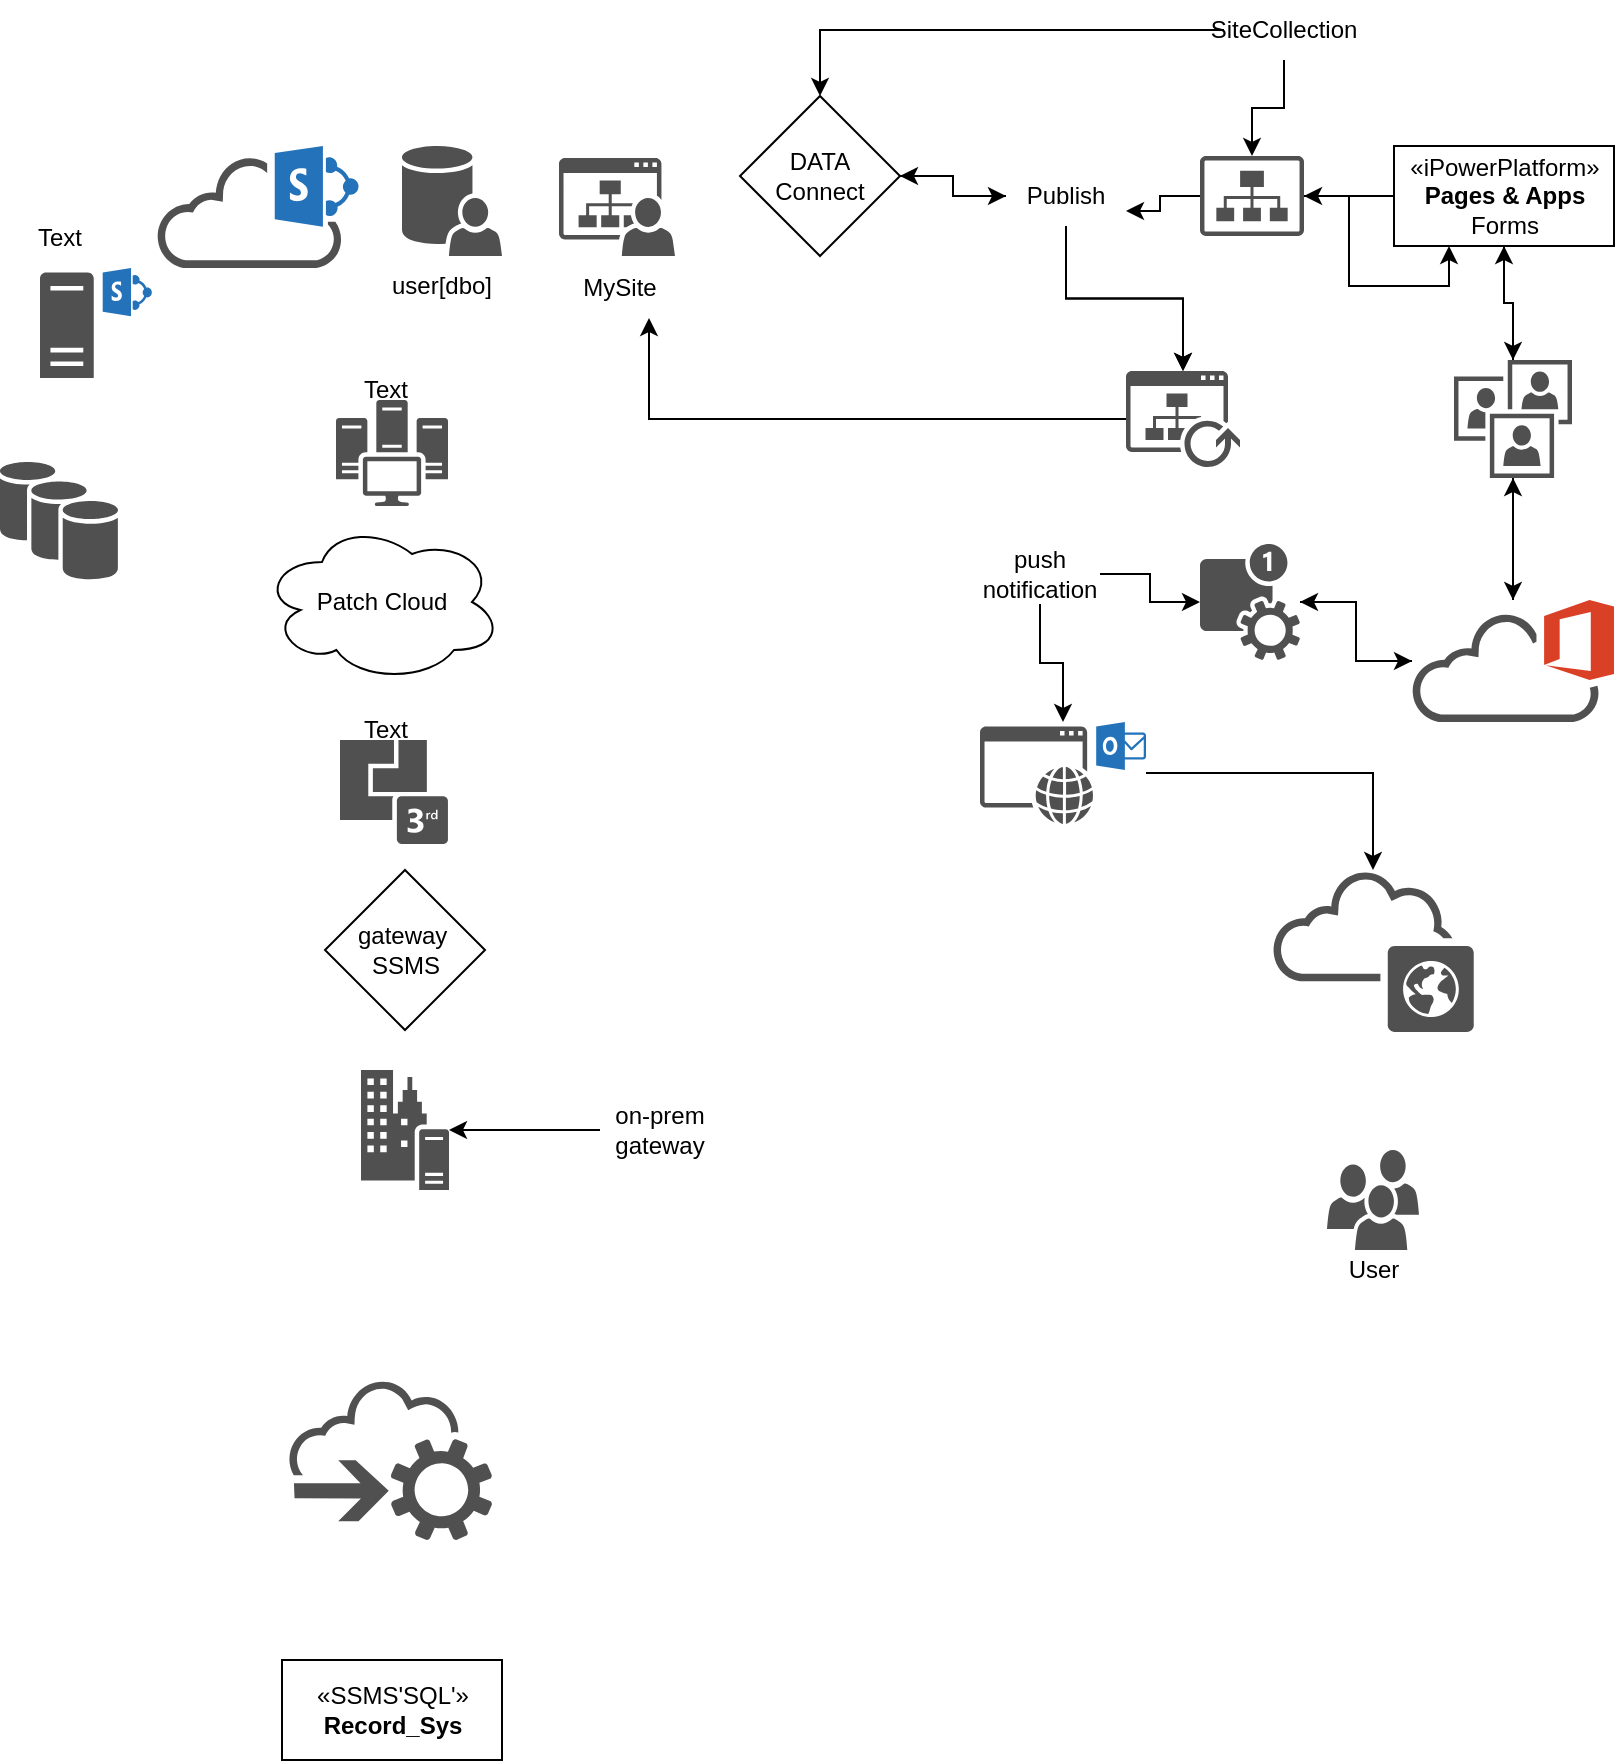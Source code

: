 <mxfile version="20.2.8" type="github">
  <diagram id="MoQ36Po8Mup_CEjHtnbm" name="Page-1">
    <mxGraphModel dx="1038" dy="579" grid="1" gridSize="10" guides="1" tooltips="1" connect="1" arrows="1" fold="1" page="1" pageScale="1" pageWidth="827" pageHeight="1169" math="0" shadow="0">
      <root>
        <mxCell id="0" />
        <mxCell id="1" parent="0" />
        <mxCell id="HtQoKGEl51CeDzkosziY-84" style="edgeStyle=orthogonalEdgeStyle;rounded=0;orthogonalLoop=1;jettySize=auto;html=1;" edge="1" parent="1" source="HtQoKGEl51CeDzkosziY-5" target="HtQoKGEl51CeDzkosziY-49">
          <mxGeometry relative="1" as="geometry" />
        </mxCell>
        <mxCell id="HtQoKGEl51CeDzkosziY-5" value="DATA&lt;br&gt;Connect" style="rhombus;whiteSpace=wrap;html=1;" vertex="1" parent="1">
          <mxGeometry x="390" y="68" width="80" height="80" as="geometry" />
        </mxCell>
        <mxCell id="HtQoKGEl51CeDzkosziY-6" value="gateway&amp;nbsp;&lt;br&gt;SSMS" style="rhombus;whiteSpace=wrap;html=1;" vertex="1" parent="1">
          <mxGeometry x="182.5" y="455" width="80" height="80" as="geometry" />
        </mxCell>
        <mxCell id="HtQoKGEl51CeDzkosziY-76" style="edgeStyle=orthogonalEdgeStyle;rounded=0;orthogonalLoop=1;jettySize=auto;html=1;" edge="1" parent="1" source="HtQoKGEl51CeDzkosziY-21" target="HtQoKGEl51CeDzkosziY-44">
          <mxGeometry relative="1" as="geometry" />
        </mxCell>
        <mxCell id="HtQoKGEl51CeDzkosziY-77" style="edgeStyle=orthogonalEdgeStyle;rounded=0;orthogonalLoop=1;jettySize=auto;html=1;" edge="1" parent="1" source="HtQoKGEl51CeDzkosziY-21" target="HtQoKGEl51CeDzkosziY-45">
          <mxGeometry relative="1" as="geometry" />
        </mxCell>
        <mxCell id="HtQoKGEl51CeDzkosziY-21" value="«iPowerPlatform»&lt;br&gt;&lt;b&gt;Pages &amp;amp; Apps&lt;br&gt;&lt;/b&gt;Forms" style="html=1;" vertex="1" parent="1">
          <mxGeometry x="717" y="93" width="110" height="50" as="geometry" />
        </mxCell>
        <mxCell id="HtQoKGEl51CeDzkosziY-25" value="«SSMS&#39;SQL&#39;»&lt;br&gt;&lt;b&gt;Record_Sys&lt;/b&gt;" style="html=1;" vertex="1" parent="1">
          <mxGeometry x="161" y="850" width="110" height="50" as="geometry" />
        </mxCell>
        <mxCell id="HtQoKGEl51CeDzkosziY-72" style="edgeStyle=orthogonalEdgeStyle;rounded=0;orthogonalLoop=1;jettySize=auto;html=1;" edge="1" parent="1" source="HtQoKGEl51CeDzkosziY-27" target="HtQoKGEl51CeDzkosziY-40">
          <mxGeometry relative="1" as="geometry" />
        </mxCell>
        <mxCell id="HtQoKGEl51CeDzkosziY-73" style="edgeStyle=orthogonalEdgeStyle;rounded=0;orthogonalLoop=1;jettySize=auto;html=1;" edge="1" parent="1" source="HtQoKGEl51CeDzkosziY-27" target="HtQoKGEl51CeDzkosziY-44">
          <mxGeometry relative="1" as="geometry" />
        </mxCell>
        <mxCell id="HtQoKGEl51CeDzkosziY-27" value="" style="sketch=0;pointerEvents=1;shadow=0;dashed=0;html=1;strokeColor=none;fillColor=#505050;labelPosition=center;verticalLabelPosition=bottom;outlineConnect=0;verticalAlign=top;align=center;shape=mxgraph.office.clouds.office_365;" vertex="1" parent="1">
          <mxGeometry x="726" y="320" width="101" height="61" as="geometry" />
        </mxCell>
        <mxCell id="HtQoKGEl51CeDzkosziY-28" value="" style="sketch=0;pointerEvents=1;shadow=0;dashed=0;html=1;strokeColor=none;fillColor=#505050;labelPosition=center;verticalLabelPosition=bottom;outlineConnect=0;verticalAlign=top;align=center;shape=mxgraph.office.clouds.public_cloud;" vertex="1" parent="1">
          <mxGeometry x="656" y="455" width="101" height="81" as="geometry" />
        </mxCell>
        <mxCell id="HtQoKGEl51CeDzkosziY-29" value="" style="sketch=0;pointerEvents=1;shadow=0;dashed=0;html=1;strokeColor=none;fillColor=#505050;labelPosition=center;verticalLabelPosition=bottom;outlineConnect=0;verticalAlign=top;align=center;shape=mxgraph.office.clouds.cloud_sharepoint;" vertex="1" parent="1">
          <mxGeometry x="98.5" y="93" width="101" height="61" as="geometry" />
        </mxCell>
        <mxCell id="HtQoKGEl51CeDzkosziY-30" value="" style="sketch=0;pointerEvents=1;shadow=0;dashed=0;html=1;strokeColor=none;fillColor=#505050;labelPosition=center;verticalLabelPosition=bottom;outlineConnect=0;verticalAlign=top;align=center;shape=mxgraph.office.clouds.cloud_service_request;" vertex="1" parent="1">
          <mxGeometry x="164" y="710" width="102" height="80" as="geometry" />
        </mxCell>
        <mxCell id="HtQoKGEl51CeDzkosziY-32" value="" style="sketch=0;pointerEvents=1;shadow=0;dashed=0;html=1;strokeColor=none;fillColor=#505050;labelPosition=center;verticalLabelPosition=bottom;verticalAlign=top;outlineConnect=0;align=center;shape=mxgraph.office.communications.3rd_party_integration;" vertex="1" parent="1">
          <mxGeometry x="190" y="390" width="54" height="52" as="geometry" />
        </mxCell>
        <mxCell id="HtQoKGEl51CeDzkosziY-33" value="" style="sketch=0;shadow=0;dashed=0;html=1;strokeColor=none;fillColor=#505050;labelPosition=center;verticalLabelPosition=bottom;verticalAlign=top;outlineConnect=0;align=center;shape=mxgraph.office.databases.database_availability_group;" vertex="1" parent="1">
          <mxGeometry x="20" y="251" width="59" height="59" as="geometry" />
        </mxCell>
        <mxCell id="HtQoKGEl51CeDzkosziY-34" value="" style="sketch=0;pointerEvents=1;shadow=0;dashed=0;html=1;strokeColor=none;fillColor=#505050;labelPosition=center;verticalLabelPosition=bottom;verticalAlign=top;outlineConnect=0;align=center;shape=mxgraph.office.servers.on_premises_server;" vertex="1" parent="1">
          <mxGeometry x="200.5" y="555" width="44" height="60" as="geometry" />
        </mxCell>
        <mxCell id="HtQoKGEl51CeDzkosziY-37" value="" style="sketch=0;pointerEvents=1;shadow=0;dashed=0;html=1;strokeColor=none;fillColor=#505050;labelPosition=center;verticalLabelPosition=bottom;verticalAlign=top;outlineConnect=0;align=center;shape=mxgraph.office.servers.scom;" vertex="1" parent="1">
          <mxGeometry x="188" y="220" width="56" height="53" as="geometry" />
        </mxCell>
        <mxCell id="HtQoKGEl51CeDzkosziY-38" value="" style="sketch=0;pointerEvents=1;shadow=0;dashed=0;html=1;strokeColor=none;fillColor=#505050;labelPosition=center;verticalLabelPosition=bottom;verticalAlign=top;outlineConnect=0;align=center;shape=mxgraph.office.servers.sharepoint_server;" vertex="1" parent="1">
          <mxGeometry x="40" y="154" width="56" height="55" as="geometry" />
        </mxCell>
        <mxCell id="HtQoKGEl51CeDzkosziY-69" style="edgeStyle=orthogonalEdgeStyle;rounded=0;orthogonalLoop=1;jettySize=auto;html=1;" edge="1" parent="1" source="HtQoKGEl51CeDzkosziY-39" target="HtQoKGEl51CeDzkosziY-28">
          <mxGeometry relative="1" as="geometry" />
        </mxCell>
        <mxCell id="HtQoKGEl51CeDzkosziY-39" value="" style="sketch=0;pointerEvents=1;shadow=0;dashed=0;html=1;strokeColor=none;fillColor=#505050;labelPosition=center;verticalLabelPosition=bottom;verticalAlign=top;outlineConnect=0;align=center;shape=mxgraph.office.services.outlook_web_app;" vertex="1" parent="1">
          <mxGeometry x="510" y="381" width="83" height="51" as="geometry" />
        </mxCell>
        <mxCell id="HtQoKGEl51CeDzkosziY-71" style="edgeStyle=orthogonalEdgeStyle;rounded=0;orthogonalLoop=1;jettySize=auto;html=1;" edge="1" parent="1" source="HtQoKGEl51CeDzkosziY-40" target="HtQoKGEl51CeDzkosziY-27">
          <mxGeometry relative="1" as="geometry" />
        </mxCell>
        <mxCell id="HtQoKGEl51CeDzkosziY-40" value="" style="sketch=0;pointerEvents=1;shadow=0;dashed=0;html=1;strokeColor=none;fillColor=#505050;labelPosition=center;verticalLabelPosition=bottom;verticalAlign=top;outlineConnect=0;align=center;shape=mxgraph.office.services.push_notification_service;" vertex="1" parent="1">
          <mxGeometry x="620" y="292" width="50" height="58" as="geometry" />
        </mxCell>
        <mxCell id="HtQoKGEl51CeDzkosziY-41" value="" style="sketch=0;pointerEvents=1;shadow=0;dashed=0;html=1;strokeColor=none;fillColor=#505050;labelPosition=center;verticalLabelPosition=bottom;verticalAlign=top;outlineConnect=0;align=center;shape=mxgraph.office.sites.my_site;" vertex="1" parent="1">
          <mxGeometry x="299.5" y="99" width="58" height="49" as="geometry" />
        </mxCell>
        <mxCell id="HtQoKGEl51CeDzkosziY-42" value="" style="sketch=0;pointerEvents=1;shadow=0;dashed=0;html=1;strokeColor=none;fillColor=#505050;labelPosition=center;verticalLabelPosition=bottom;verticalAlign=top;outlineConnect=0;align=center;shape=mxgraph.office.users.users;" vertex="1" parent="1">
          <mxGeometry x="683.5" y="595" width="46" height="50" as="geometry" />
        </mxCell>
        <mxCell id="HtQoKGEl51CeDzkosziY-43" value="" style="sketch=0;pointerEvents=1;shadow=0;dashed=0;html=1;strokeColor=none;fillColor=#505050;labelPosition=center;verticalLabelPosition=bottom;verticalAlign=top;outlineConnect=0;align=center;shape=mxgraph.office.users.user_store;" vertex="1" parent="1">
          <mxGeometry x="221" y="93" width="50" height="55" as="geometry" />
        </mxCell>
        <mxCell id="HtQoKGEl51CeDzkosziY-70" style="edgeStyle=orthogonalEdgeStyle;rounded=0;orthogonalLoop=1;jettySize=auto;html=1;" edge="1" parent="1" source="HtQoKGEl51CeDzkosziY-44" target="HtQoKGEl51CeDzkosziY-27">
          <mxGeometry relative="1" as="geometry" />
        </mxCell>
        <mxCell id="HtQoKGEl51CeDzkosziY-75" style="edgeStyle=orthogonalEdgeStyle;rounded=0;orthogonalLoop=1;jettySize=auto;html=1;entryX=0.5;entryY=1;entryDx=0;entryDy=0;" edge="1" parent="1" source="HtQoKGEl51CeDzkosziY-44" target="HtQoKGEl51CeDzkosziY-21">
          <mxGeometry relative="1" as="geometry" />
        </mxCell>
        <mxCell id="HtQoKGEl51CeDzkosziY-44" value="" style="sketch=0;pointerEvents=1;shadow=0;dashed=0;html=1;strokeColor=none;fillColor=#505050;labelPosition=center;verticalLabelPosition=bottom;verticalAlign=top;outlineConnect=0;align=center;shape=mxgraph.office.users.user_accounts;" vertex="1" parent="1">
          <mxGeometry x="747" y="200" width="59" height="59" as="geometry" />
        </mxCell>
        <mxCell id="HtQoKGEl51CeDzkosziY-78" style="edgeStyle=orthogonalEdgeStyle;rounded=0;orthogonalLoop=1;jettySize=auto;html=1;entryX=0.25;entryY=1;entryDx=0;entryDy=0;" edge="1" parent="1" source="HtQoKGEl51CeDzkosziY-45" target="HtQoKGEl51CeDzkosziY-21">
          <mxGeometry relative="1" as="geometry" />
        </mxCell>
        <mxCell id="HtQoKGEl51CeDzkosziY-79" style="edgeStyle=orthogonalEdgeStyle;rounded=0;orthogonalLoop=1;jettySize=auto;html=1;entryX=1;entryY=0.75;entryDx=0;entryDy=0;" edge="1" parent="1" source="HtQoKGEl51CeDzkosziY-45" target="HtQoKGEl51CeDzkosziY-49">
          <mxGeometry relative="1" as="geometry" />
        </mxCell>
        <mxCell id="HtQoKGEl51CeDzkosziY-45" value="" style="sketch=0;pointerEvents=1;shadow=0;dashed=0;html=1;strokeColor=none;fillColor=#505050;labelPosition=center;verticalLabelPosition=bottom;verticalAlign=top;outlineConnect=0;align=center;shape=mxgraph.office.sites.site_collection;" vertex="1" parent="1">
          <mxGeometry x="620" y="98" width="52" height="40" as="geometry" />
        </mxCell>
        <mxCell id="HtQoKGEl51CeDzkosziY-66" style="edgeStyle=orthogonalEdgeStyle;rounded=0;orthogonalLoop=1;jettySize=auto;html=1;" edge="1" parent="1" source="HtQoKGEl51CeDzkosziY-46" target="HtQoKGEl51CeDzkosziY-45">
          <mxGeometry relative="1" as="geometry" />
        </mxCell>
        <mxCell id="HtQoKGEl51CeDzkosziY-83" style="edgeStyle=orthogonalEdgeStyle;rounded=0;orthogonalLoop=1;jettySize=auto;html=1;entryX=0.5;entryY=0;entryDx=0;entryDy=0;" edge="1" parent="1" source="HtQoKGEl51CeDzkosziY-46" target="HtQoKGEl51CeDzkosziY-5">
          <mxGeometry relative="1" as="geometry" />
        </mxCell>
        <mxCell id="HtQoKGEl51CeDzkosziY-46" value="SiteCollection" style="text;html=1;strokeColor=none;fillColor=none;align=center;verticalAlign=middle;whiteSpace=wrap;rounded=0;" vertex="1" parent="1">
          <mxGeometry x="632" y="20" width="60" height="30" as="geometry" />
        </mxCell>
        <mxCell id="HtQoKGEl51CeDzkosziY-87" style="edgeStyle=orthogonalEdgeStyle;rounded=0;orthogonalLoop=1;jettySize=auto;html=1;entryX=0.75;entryY=1;entryDx=0;entryDy=0;" edge="1" parent="1" source="HtQoKGEl51CeDzkosziY-47" target="HtQoKGEl51CeDzkosziY-50">
          <mxGeometry relative="1" as="geometry" />
        </mxCell>
        <mxCell id="HtQoKGEl51CeDzkosziY-47" value="" style="sketch=0;pointerEvents=1;shadow=0;dashed=0;html=1;strokeColor=none;fillColor=#505050;labelPosition=center;verticalLabelPosition=bottom;verticalAlign=top;outlineConnect=0;align=center;shape=mxgraph.office.sites.publish;" vertex="1" parent="1">
          <mxGeometry x="583" y="205.5" width="57" height="48" as="geometry" />
        </mxCell>
        <mxCell id="HtQoKGEl51CeDzkosziY-48" style="edgeStyle=orthogonalEdgeStyle;rounded=0;orthogonalLoop=1;jettySize=auto;html=1;exitX=0.5;exitY=1;exitDx=0;exitDy=0;" edge="1" parent="1" source="HtQoKGEl51CeDzkosziY-46" target="HtQoKGEl51CeDzkosziY-46">
          <mxGeometry relative="1" as="geometry" />
        </mxCell>
        <mxCell id="HtQoKGEl51CeDzkosziY-65" style="edgeStyle=orthogonalEdgeStyle;rounded=0;orthogonalLoop=1;jettySize=auto;html=1;" edge="1" parent="1" source="HtQoKGEl51CeDzkosziY-49" target="HtQoKGEl51CeDzkosziY-47">
          <mxGeometry relative="1" as="geometry" />
        </mxCell>
        <mxCell id="HtQoKGEl51CeDzkosziY-85" style="edgeStyle=orthogonalEdgeStyle;rounded=0;orthogonalLoop=1;jettySize=auto;html=1;" edge="1" parent="1" source="HtQoKGEl51CeDzkosziY-49" target="HtQoKGEl51CeDzkosziY-5">
          <mxGeometry relative="1" as="geometry" />
        </mxCell>
        <mxCell id="HtQoKGEl51CeDzkosziY-86" style="edgeStyle=orthogonalEdgeStyle;rounded=0;orthogonalLoop=1;jettySize=auto;html=1;" edge="1" parent="1" source="HtQoKGEl51CeDzkosziY-49" target="HtQoKGEl51CeDzkosziY-47">
          <mxGeometry relative="1" as="geometry" />
        </mxCell>
        <mxCell id="HtQoKGEl51CeDzkosziY-49" value="Publish" style="text;html=1;strokeColor=none;fillColor=none;align=center;verticalAlign=middle;whiteSpace=wrap;rounded=0;" vertex="1" parent="1">
          <mxGeometry x="523" y="103" width="60" height="30" as="geometry" />
        </mxCell>
        <mxCell id="HtQoKGEl51CeDzkosziY-50" value="MySite" style="text;html=1;strokeColor=none;fillColor=none;align=center;verticalAlign=middle;whiteSpace=wrap;rounded=0;" vertex="1" parent="1">
          <mxGeometry x="299.5" y="149" width="60" height="30" as="geometry" />
        </mxCell>
        <mxCell id="HtQoKGEl51CeDzkosziY-52" value="Text" style="text;html=1;strokeColor=none;fillColor=none;align=center;verticalAlign=middle;whiteSpace=wrap;rounded=0;" vertex="1" parent="1">
          <mxGeometry x="20" y="124" width="60" height="30" as="geometry" />
        </mxCell>
        <mxCell id="HtQoKGEl51CeDzkosziY-53" value="Text" style="text;html=1;strokeColor=none;fillColor=none;align=center;verticalAlign=middle;whiteSpace=wrap;rounded=0;" vertex="1" parent="1">
          <mxGeometry x="183" y="200" width="60" height="30" as="geometry" />
        </mxCell>
        <mxCell id="HtQoKGEl51CeDzkosziY-54" value="Patch Cloud" style="ellipse;shape=cloud;whiteSpace=wrap;html=1;" vertex="1" parent="1">
          <mxGeometry x="151" y="281" width="120" height="80" as="geometry" />
        </mxCell>
        <mxCell id="HtQoKGEl51CeDzkosziY-55" value="Text" style="text;html=1;strokeColor=none;fillColor=none;align=center;verticalAlign=middle;whiteSpace=wrap;rounded=0;" vertex="1" parent="1">
          <mxGeometry x="182.5" y="370" width="60" height="30" as="geometry" />
        </mxCell>
        <mxCell id="HtQoKGEl51CeDzkosziY-63" style="edgeStyle=orthogonalEdgeStyle;rounded=0;orthogonalLoop=1;jettySize=auto;html=1;" edge="1" parent="1" source="HtQoKGEl51CeDzkosziY-56" target="HtQoKGEl51CeDzkosziY-34">
          <mxGeometry relative="1" as="geometry" />
        </mxCell>
        <mxCell id="HtQoKGEl51CeDzkosziY-56" value="on-prem gateway" style="text;html=1;strokeColor=none;fillColor=none;align=center;verticalAlign=middle;whiteSpace=wrap;rounded=0;" vertex="1" parent="1">
          <mxGeometry x="320" y="570" width="60" height="30" as="geometry" />
        </mxCell>
        <mxCell id="HtQoKGEl51CeDzkosziY-67" style="edgeStyle=orthogonalEdgeStyle;rounded=0;orthogonalLoop=1;jettySize=auto;html=1;" edge="1" parent="1" source="HtQoKGEl51CeDzkosziY-57" target="HtQoKGEl51CeDzkosziY-40">
          <mxGeometry relative="1" as="geometry" />
        </mxCell>
        <mxCell id="HtQoKGEl51CeDzkosziY-68" style="edgeStyle=orthogonalEdgeStyle;rounded=0;orthogonalLoop=1;jettySize=auto;html=1;" edge="1" parent="1" source="HtQoKGEl51CeDzkosziY-57" target="HtQoKGEl51CeDzkosziY-39">
          <mxGeometry relative="1" as="geometry" />
        </mxCell>
        <mxCell id="HtQoKGEl51CeDzkosziY-57" value="push notification" style="text;html=1;strokeColor=none;fillColor=none;align=center;verticalAlign=middle;whiteSpace=wrap;rounded=0;" vertex="1" parent="1">
          <mxGeometry x="510" y="292" width="60" height="30" as="geometry" />
        </mxCell>
        <mxCell id="HtQoKGEl51CeDzkosziY-58" style="edgeStyle=orthogonalEdgeStyle;rounded=0;orthogonalLoop=1;jettySize=auto;html=1;exitX=0.5;exitY=1;exitDx=0;exitDy=0;" edge="1" parent="1" source="HtQoKGEl51CeDzkosziY-57" target="HtQoKGEl51CeDzkosziY-57">
          <mxGeometry relative="1" as="geometry" />
        </mxCell>
        <mxCell id="HtQoKGEl51CeDzkosziY-59" value="User" style="text;html=1;strokeColor=none;fillColor=none;align=center;verticalAlign=middle;whiteSpace=wrap;rounded=0;" vertex="1" parent="1">
          <mxGeometry x="676.5" y="640" width="60" height="30" as="geometry" />
        </mxCell>
        <mxCell id="HtQoKGEl51CeDzkosziY-60" value="user[dbo]" style="text;html=1;strokeColor=none;fillColor=none;align=center;verticalAlign=middle;whiteSpace=wrap;rounded=0;" vertex="1" parent="1">
          <mxGeometry x="211" y="148" width="60" height="30" as="geometry" />
        </mxCell>
      </root>
    </mxGraphModel>
  </diagram>
</mxfile>
